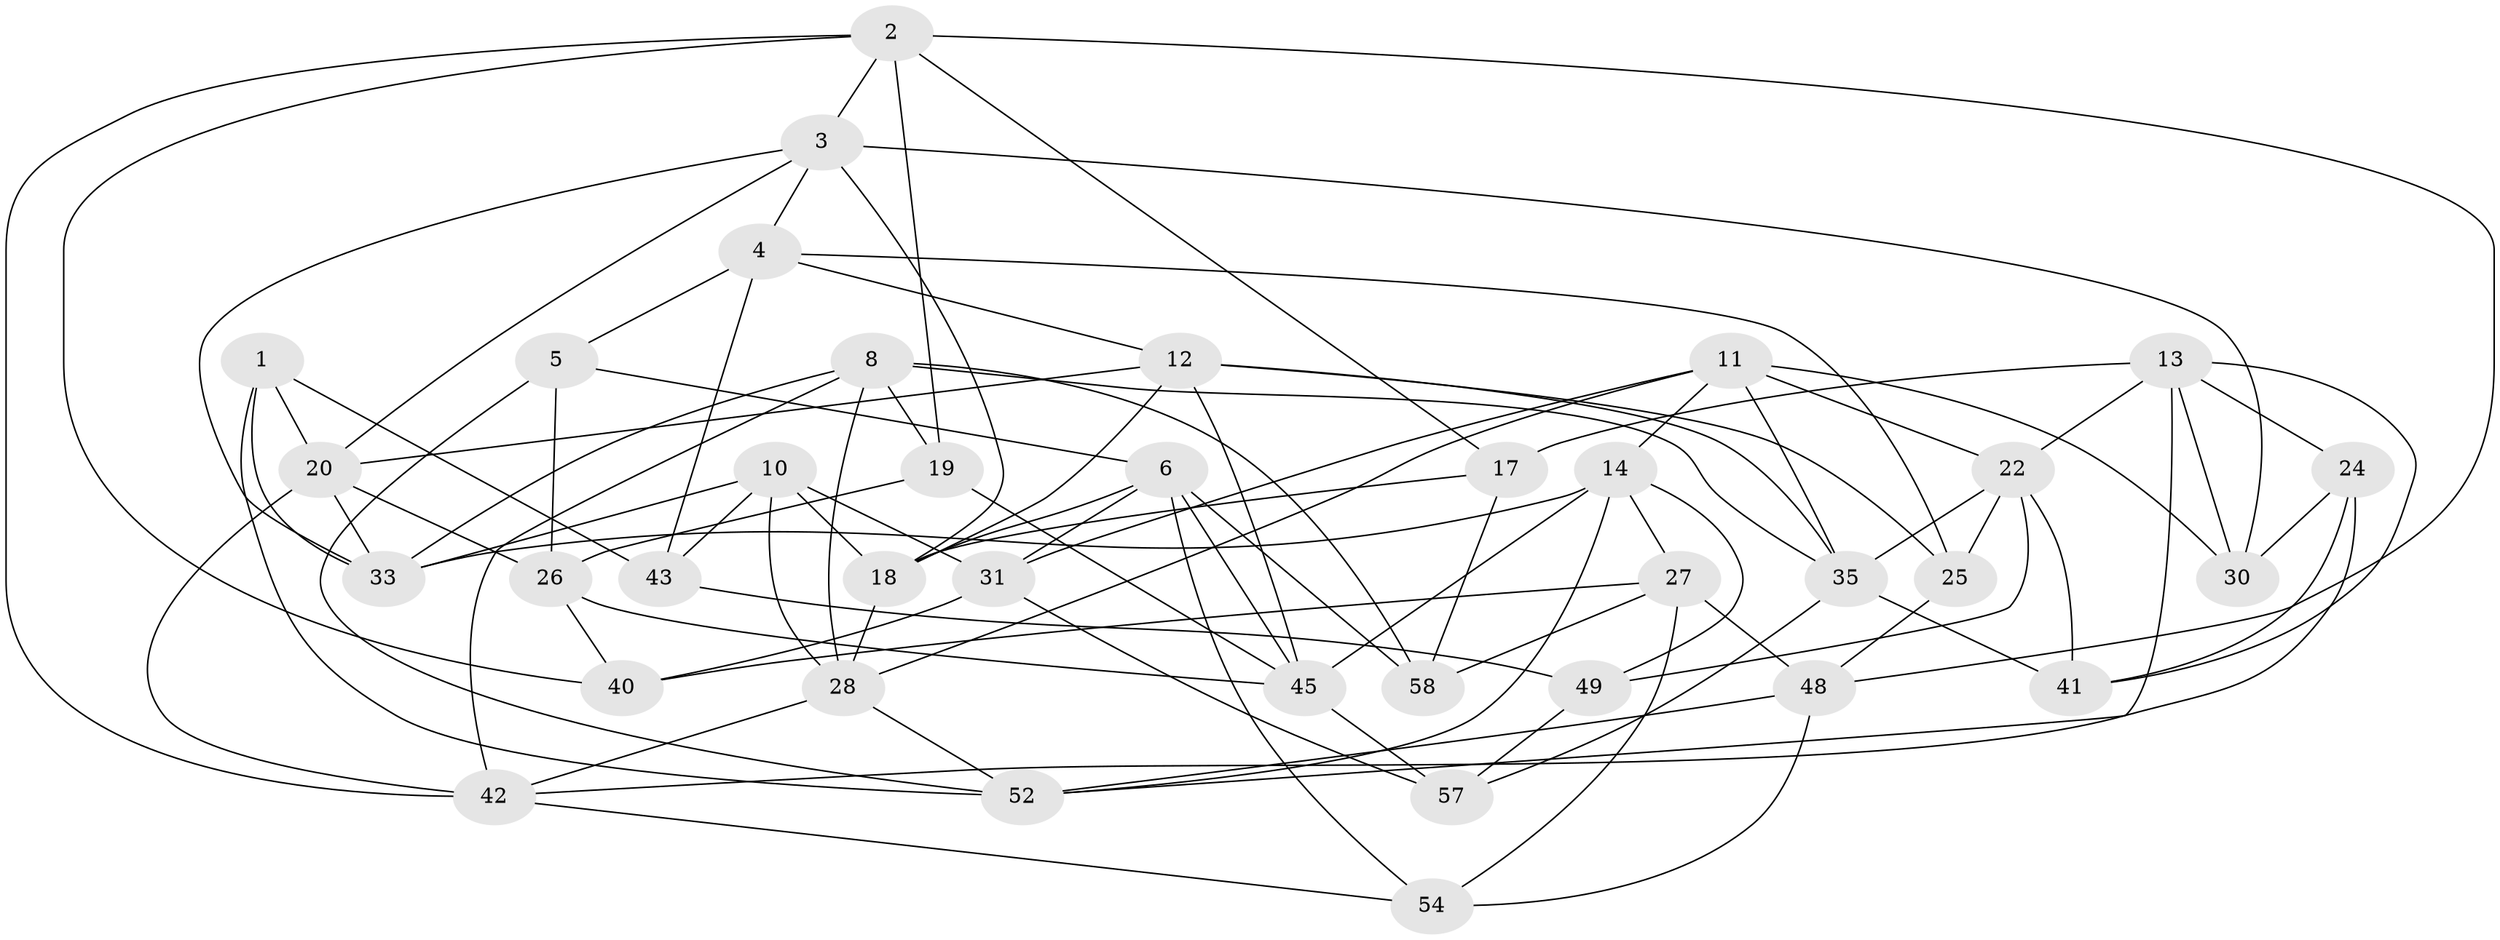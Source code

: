 // Generated by graph-tools (version 1.1) at 2025/52/02/27/25 19:52:31]
// undirected, 37 vertices, 94 edges
graph export_dot {
graph [start="1"]
  node [color=gray90,style=filled];
  1;
  2 [super="+23"];
  3 [super="+21"];
  4 [super="+39"];
  5 [super="+16"];
  6 [super="+7"];
  8 [super="+9"];
  10 [super="+60"];
  11 [super="+37"];
  12 [super="+44"];
  13 [super="+38"];
  14 [super="+15"];
  17;
  18 [super="+51"];
  19;
  20 [super="+56"];
  22 [super="+59"];
  24;
  25;
  26 [super="+29"];
  27 [super="+32"];
  28 [super="+61"];
  30;
  31 [super="+46"];
  33 [super="+34"];
  35 [super="+36"];
  40;
  41;
  42 [super="+47"];
  43;
  45 [super="+53"];
  48 [super="+50"];
  49;
  52 [super="+55"];
  54;
  57;
  58;
  1 -- 33;
  1 -- 43;
  1 -- 20;
  1 -- 52;
  2 -- 40;
  2 -- 19;
  2 -- 48;
  2 -- 17;
  2 -- 3;
  2 -- 42;
  3 -- 30;
  3 -- 20;
  3 -- 18;
  3 -- 4;
  3 -- 33;
  4 -- 43;
  4 -- 25;
  4 -- 12;
  4 -- 5 [weight=2];
  5 -- 6;
  5 -- 26 [weight=2];
  5 -- 52;
  6 -- 18;
  6 -- 31;
  6 -- 54;
  6 -- 58;
  6 -- 45;
  8 -- 19;
  8 -- 28;
  8 -- 42;
  8 -- 58;
  8 -- 35;
  8 -- 33;
  10 -- 43;
  10 -- 31 [weight=2];
  10 -- 18;
  10 -- 28;
  10 -- 33;
  11 -- 31;
  11 -- 30;
  11 -- 22;
  11 -- 14;
  11 -- 35;
  11 -- 28;
  12 -- 20;
  12 -- 25;
  12 -- 35;
  12 -- 45;
  12 -- 18;
  13 -- 24;
  13 -- 52;
  13 -- 41;
  13 -- 17;
  13 -- 30;
  13 -- 22;
  14 -- 45;
  14 -- 49;
  14 -- 33;
  14 -- 27;
  14 -- 52;
  17 -- 58;
  17 -- 18;
  18 -- 28;
  19 -- 45;
  19 -- 26;
  20 -- 26;
  20 -- 33;
  20 -- 42;
  22 -- 41;
  22 -- 25;
  22 -- 49;
  22 -- 35;
  24 -- 42;
  24 -- 41;
  24 -- 30;
  25 -- 48;
  26 -- 40;
  26 -- 45;
  27 -- 58;
  27 -- 40;
  27 -- 54;
  27 -- 48 [weight=2];
  28 -- 42;
  28 -- 52;
  31 -- 40;
  31 -- 57;
  35 -- 41;
  35 -- 57;
  42 -- 54;
  43 -- 49;
  45 -- 57;
  48 -- 54;
  48 -- 52;
  49 -- 57;
}
